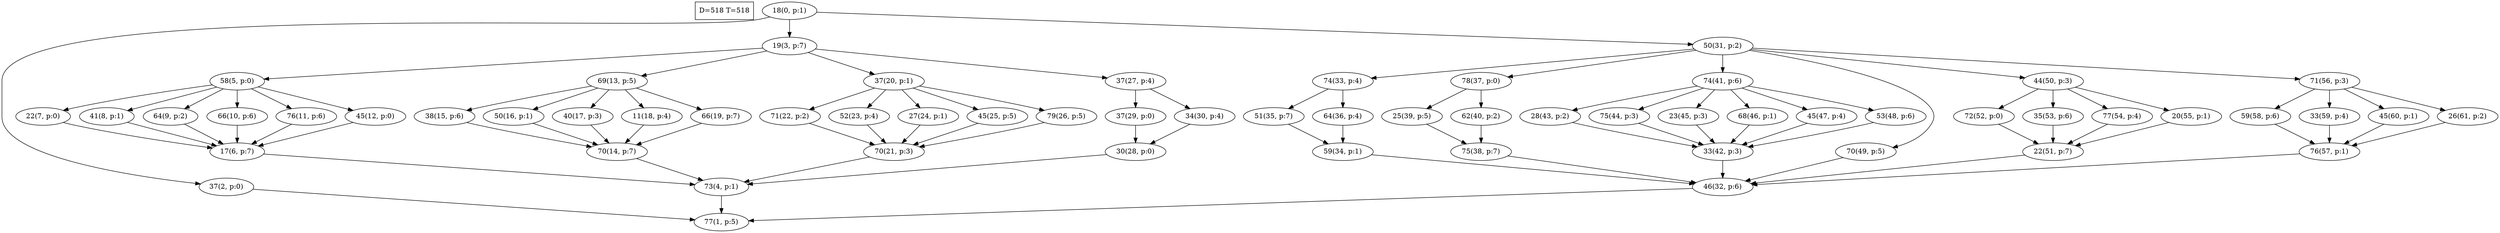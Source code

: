 digraph Task {
i [shape=box, label="D=518 T=518"]; 
0 [label="18(0, p:1)"];
1 [label="77(1, p:5)"];
2 [label="37(2, p:0)"];
3 [label="19(3, p:7)"];
4 [label="73(4, p:1)"];
5 [label="58(5, p:0)"];
6 [label="17(6, p:7)"];
7 [label="22(7, p:0)"];
8 [label="41(8, p:1)"];
9 [label="64(9, p:2)"];
10 [label="66(10, p:6)"];
11 [label="76(11, p:6)"];
12 [label="45(12, p:0)"];
13 [label="69(13, p:5)"];
14 [label="70(14, p:7)"];
15 [label="38(15, p:6)"];
16 [label="50(16, p:1)"];
17 [label="40(17, p:3)"];
18 [label="11(18, p:4)"];
19 [label="66(19, p:7)"];
20 [label="37(20, p:1)"];
21 [label="70(21, p:3)"];
22 [label="71(22, p:2)"];
23 [label="52(23, p:4)"];
24 [label="27(24, p:1)"];
25 [label="45(25, p:5)"];
26 [label="79(26, p:5)"];
27 [label="37(27, p:4)"];
28 [label="30(28, p:0)"];
29 [label="37(29, p:0)"];
30 [label="34(30, p:4)"];
31 [label="50(31, p:2)"];
32 [label="46(32, p:6)"];
33 [label="74(33, p:4)"];
34 [label="59(34, p:1)"];
35 [label="51(35, p:7)"];
36 [label="64(36, p:4)"];
37 [label="78(37, p:0)"];
38 [label="75(38, p:7)"];
39 [label="25(39, p:5)"];
40 [label="62(40, p:2)"];
41 [label="74(41, p:6)"];
42 [label="33(42, p:3)"];
43 [label="28(43, p:2)"];
44 [label="75(44, p:3)"];
45 [label="23(45, p:3)"];
46 [label="68(46, p:1)"];
47 [label="45(47, p:4)"];
48 [label="53(48, p:6)"];
49 [label="70(49, p:5)"];
50 [label="44(50, p:3)"];
51 [label="22(51, p:7)"];
52 [label="72(52, p:0)"];
53 [label="35(53, p:6)"];
54 [label="77(54, p:4)"];
55 [label="20(55, p:1)"];
56 [label="71(56, p:3)"];
57 [label="76(57, p:1)"];
58 [label="59(58, p:6)"];
59 [label="33(59, p:4)"];
60 [label="45(60, p:1)"];
61 [label="26(61, p:2)"];
0 -> 2;
0 -> 3;
0 -> 31;
2 -> 1;
3 -> 5;
3 -> 13;
3 -> 20;
3 -> 27;
4 -> 1;
5 -> 7;
5 -> 8;
5 -> 9;
5 -> 10;
5 -> 11;
5 -> 12;
6 -> 4;
7 -> 6;
8 -> 6;
9 -> 6;
10 -> 6;
11 -> 6;
12 -> 6;
13 -> 15;
13 -> 16;
13 -> 17;
13 -> 18;
13 -> 19;
14 -> 4;
15 -> 14;
16 -> 14;
17 -> 14;
18 -> 14;
19 -> 14;
20 -> 22;
20 -> 23;
20 -> 24;
20 -> 25;
20 -> 26;
21 -> 4;
22 -> 21;
23 -> 21;
24 -> 21;
25 -> 21;
26 -> 21;
27 -> 29;
27 -> 30;
28 -> 4;
29 -> 28;
30 -> 28;
31 -> 33;
31 -> 37;
31 -> 41;
31 -> 49;
31 -> 50;
31 -> 56;
32 -> 1;
33 -> 35;
33 -> 36;
34 -> 32;
35 -> 34;
36 -> 34;
37 -> 39;
37 -> 40;
38 -> 32;
39 -> 38;
40 -> 38;
41 -> 43;
41 -> 44;
41 -> 45;
41 -> 46;
41 -> 47;
41 -> 48;
42 -> 32;
43 -> 42;
44 -> 42;
45 -> 42;
46 -> 42;
47 -> 42;
48 -> 42;
49 -> 32;
50 -> 52;
50 -> 53;
50 -> 54;
50 -> 55;
51 -> 32;
52 -> 51;
53 -> 51;
54 -> 51;
55 -> 51;
56 -> 58;
56 -> 59;
56 -> 60;
56 -> 61;
57 -> 32;
58 -> 57;
59 -> 57;
60 -> 57;
61 -> 57;
}